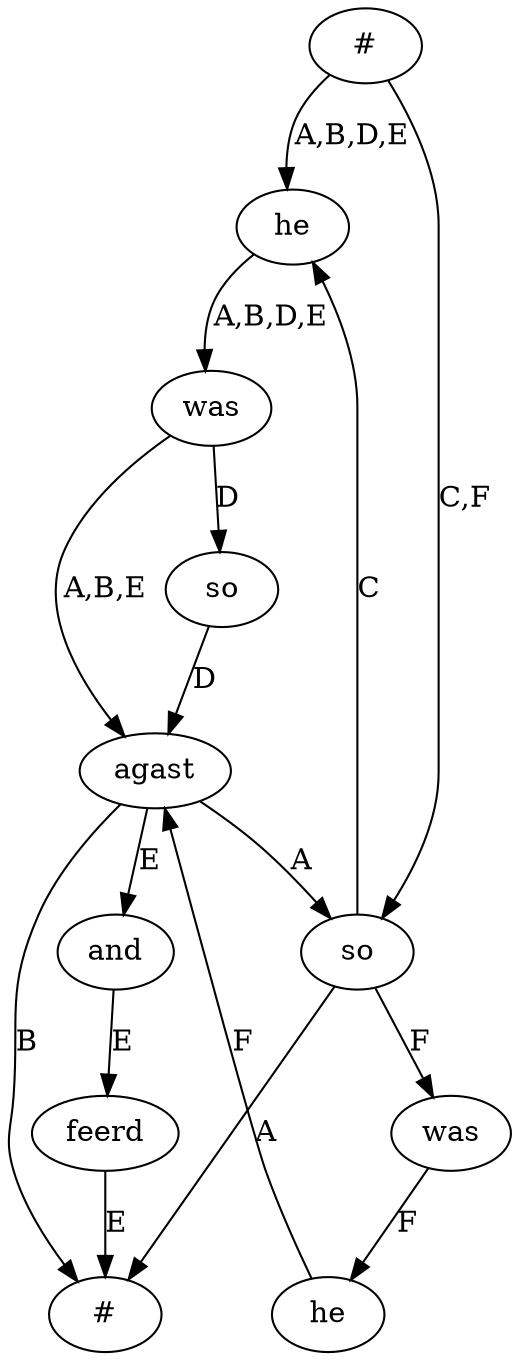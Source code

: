 digraph G {
  58 [label = "#"];
  59 [label = "#"];
  60 [label = "he"];
  61 [label = "was"];
  62 [label = "agast"];
  63 [label = "so"];
  64 [label = "and"];
  65 [label = "feerd"];
  66 [label = "so"];
  67 [label = "was"];
  68 [label = "he"];
  58 -> 60 [label = "A,B,D,E"];
  60 -> 61 [label = "A,B,D,E"];
  61 -> 62 [label = "A,B,E"];
  62 -> 63 [label = "A"];
  63 -> 59 [label = "A"];
  62 -> 59 [label = "B"];
  62 -> 64 [label = "E"];
  64 -> 65 [label = "E"];
  65 -> 59 [label = "E"];
  61 -> 66 [label = "D"];
  66 -> 62 [label = "D"];
  58 -> 63 [label = "C,F"];
  63 -> 60 [label = "C"];
  63 -> 67 [label = "F"];
  67 -> 68 [label = "F"];
  68 -> 62 [label = "F"];
}
